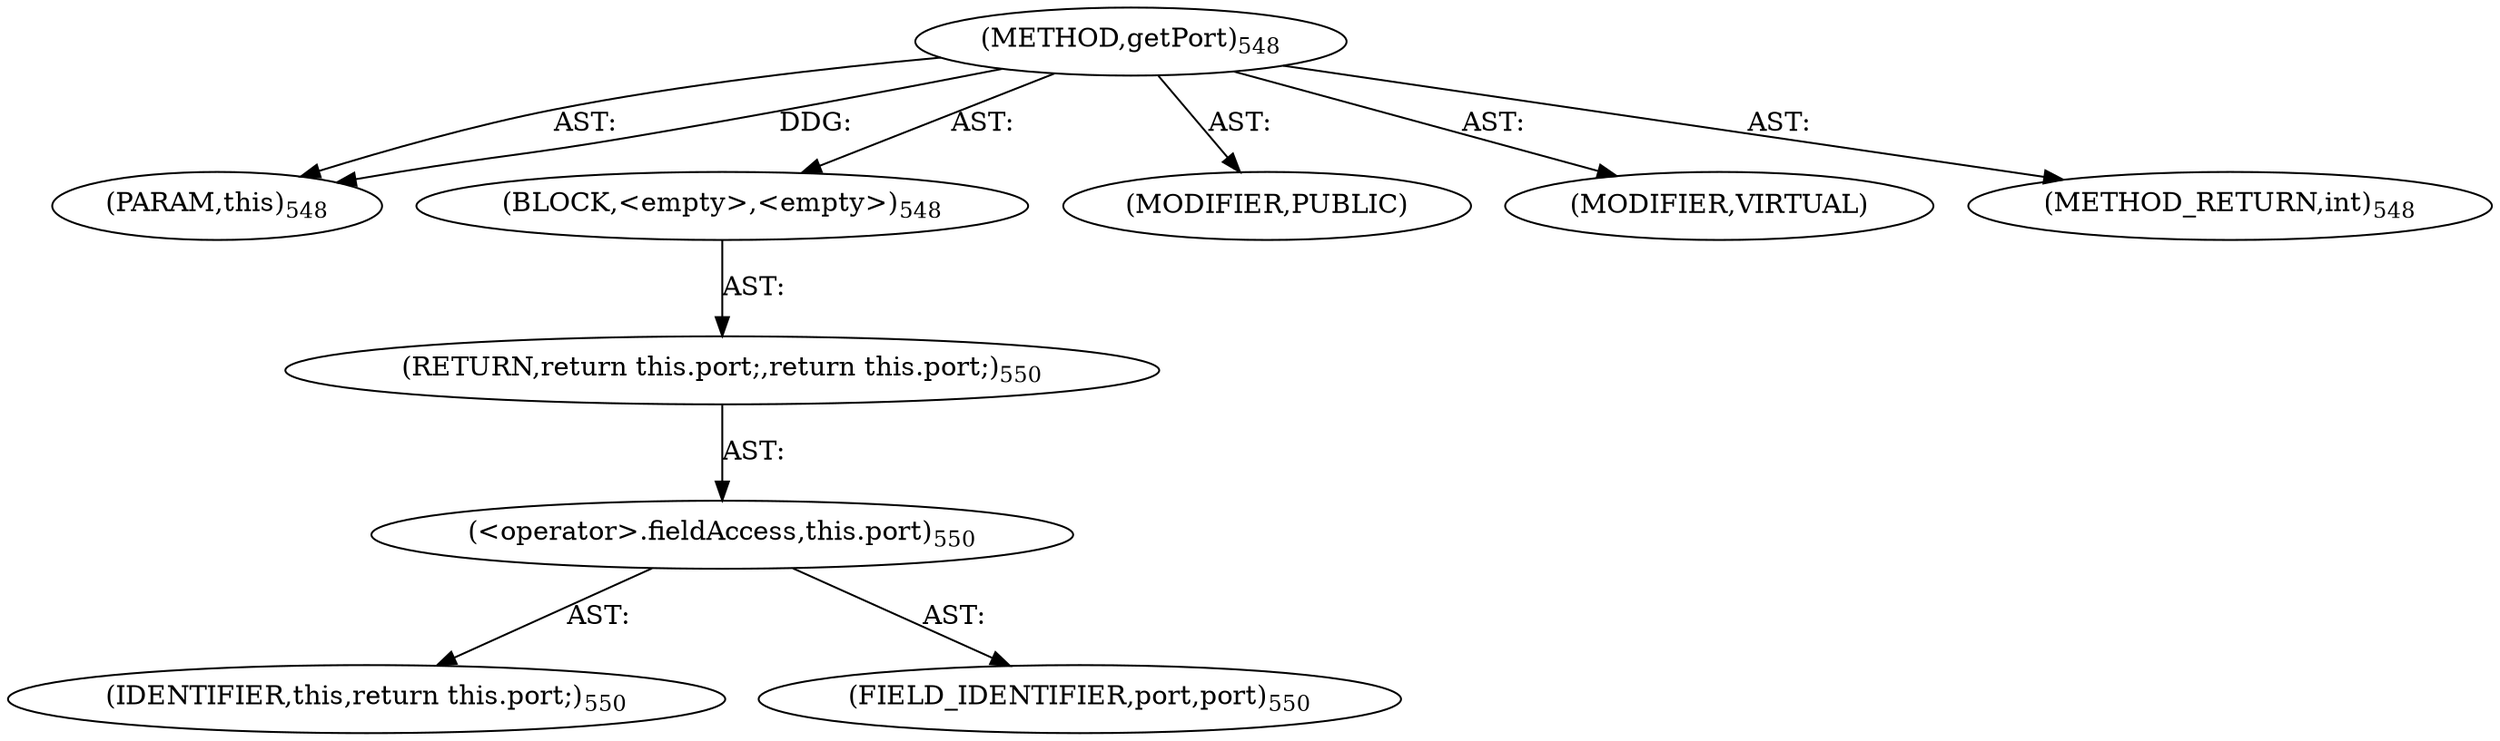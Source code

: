 digraph "getPort" {  
"111669149711" [label = <(METHOD,getPort)<SUB>548</SUB>> ]
"115964117005" [label = <(PARAM,this)<SUB>548</SUB>> ]
"25769803858" [label = <(BLOCK,&lt;empty&gt;,&lt;empty&gt;)<SUB>548</SUB>> ]
"146028888070" [label = <(RETURN,return this.port;,return this.port;)<SUB>550</SUB>> ]
"30064771398" [label = <(&lt;operator&gt;.fieldAccess,this.port)<SUB>550</SUB>> ]
"68719476785" [label = <(IDENTIFIER,this,return this.port;)<SUB>550</SUB>> ]
"55834574926" [label = <(FIELD_IDENTIFIER,port,port)<SUB>550</SUB>> ]
"133143986232" [label = <(MODIFIER,PUBLIC)> ]
"133143986233" [label = <(MODIFIER,VIRTUAL)> ]
"128849018895" [label = <(METHOD_RETURN,int)<SUB>548</SUB>> ]
  "111669149711" -> "115964117005"  [ label = "AST: "] 
  "111669149711" -> "25769803858"  [ label = "AST: "] 
  "111669149711" -> "133143986232"  [ label = "AST: "] 
  "111669149711" -> "133143986233"  [ label = "AST: "] 
  "111669149711" -> "128849018895"  [ label = "AST: "] 
  "25769803858" -> "146028888070"  [ label = "AST: "] 
  "146028888070" -> "30064771398"  [ label = "AST: "] 
  "30064771398" -> "68719476785"  [ label = "AST: "] 
  "30064771398" -> "55834574926"  [ label = "AST: "] 
  "111669149711" -> "115964117005"  [ label = "DDG: "] 
}

